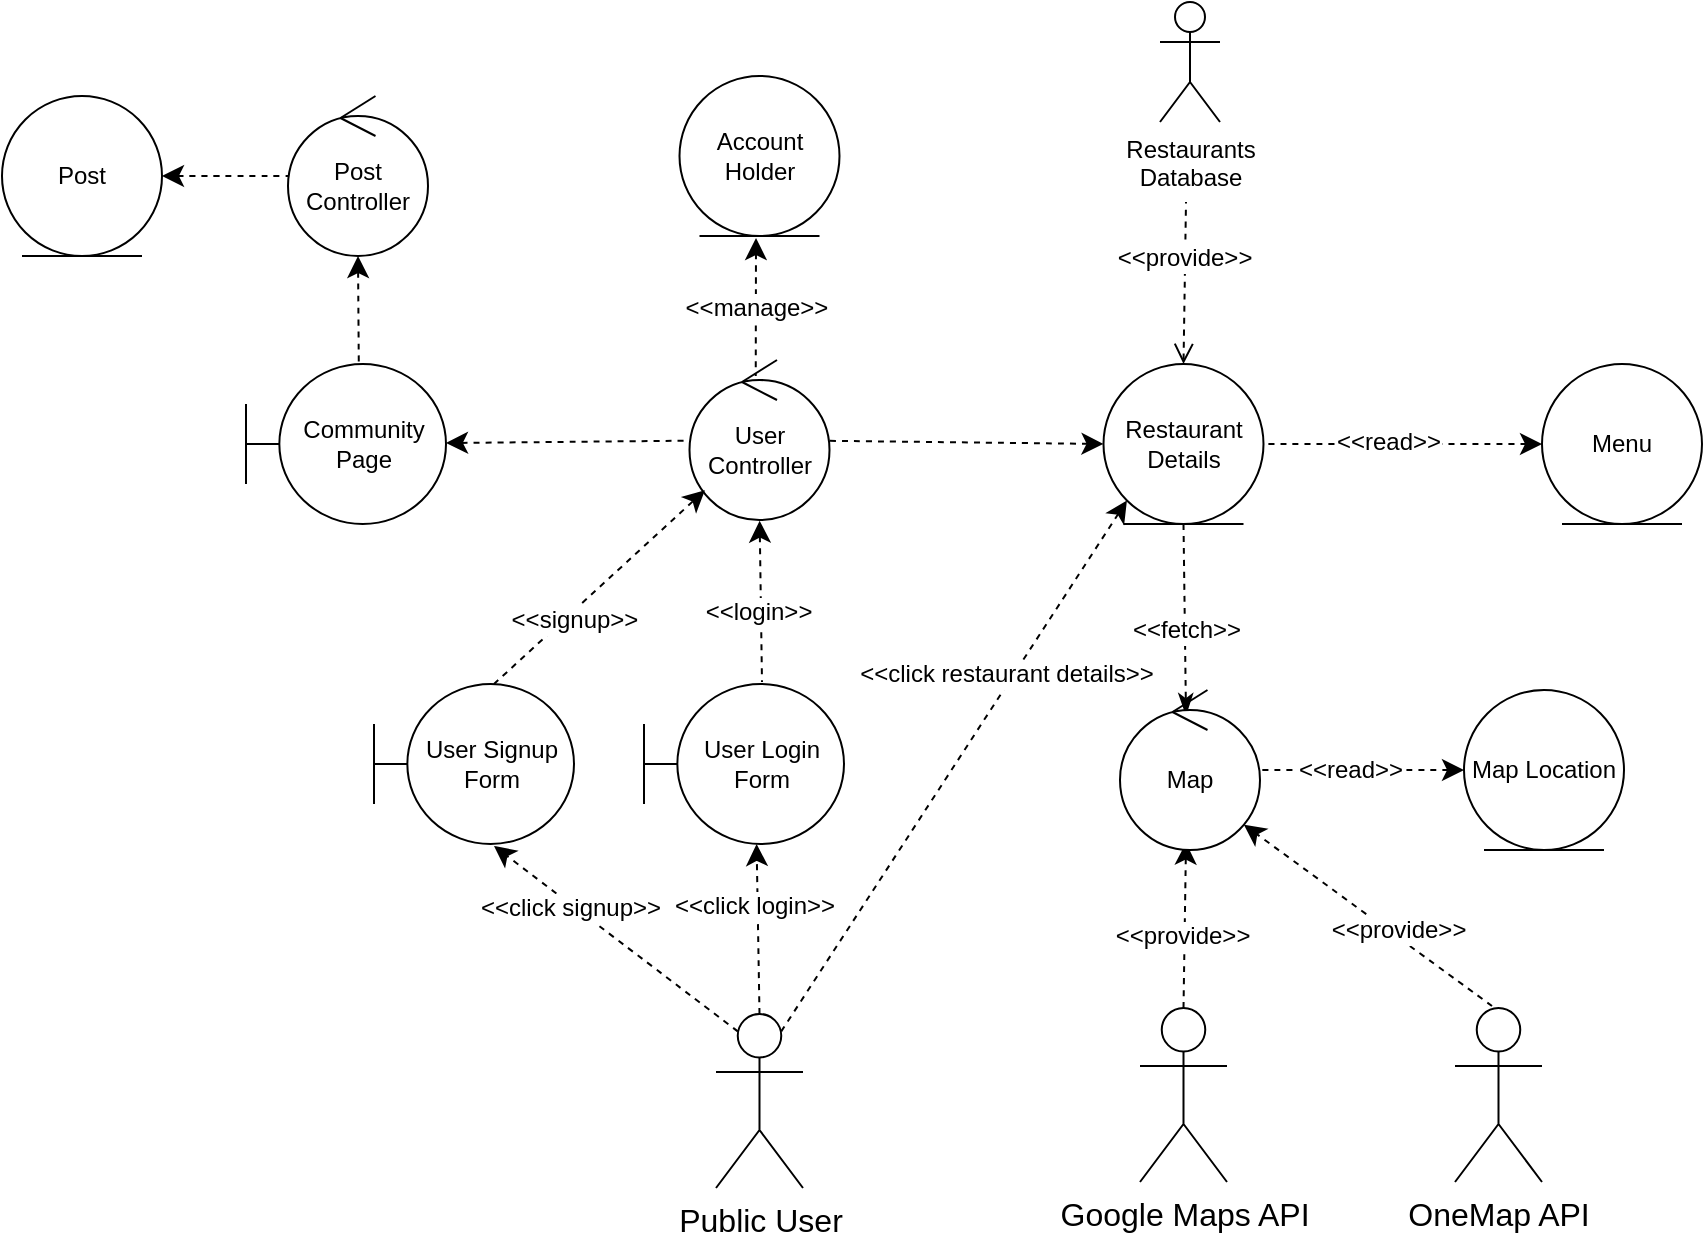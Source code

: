 <mxfile version="21.1.5" type="device">
  <diagram name="Page-1" id="qtzrwAMSK_wWStTGhh-I">
    <mxGraphModel dx="2123" dy="1023" grid="0" gridSize="10" guides="1" tooltips="1" connect="1" arrows="1" fold="1" page="0" pageScale="1" pageWidth="850" pageHeight="1100" math="0" shadow="0">
      <root>
        <mxCell id="0" />
        <mxCell id="1" parent="0" />
        <mxCell id="d5BKdqSc_xHFuyM7LWBF-1" value="Public User" style="shape=umlActor;verticalLabelPosition=bottom;verticalAlign=top;html=1;outlineConnect=0;fontSize=16;" parent="1" vertex="1">
          <mxGeometry x="-123" y="196" width="43.5" height="87" as="geometry" />
        </mxCell>
        <mxCell id="d5BKdqSc_xHFuyM7LWBF-2" value="User Login Form" style="shape=umlBoundary;whiteSpace=wrap;html=1;fontSize=12;" parent="1" vertex="1">
          <mxGeometry x="-159" y="31" width="100" height="80" as="geometry" />
        </mxCell>
        <mxCell id="d5BKdqSc_xHFuyM7LWBF-5" value="" style="edgeStyle=none;orthogonalLoop=1;jettySize=auto;html=1;rounded=0;fontSize=12;startSize=8;endSize=8;curved=1;dashed=1;entryX=0.563;entryY=1;entryDx=0;entryDy=0;entryPerimeter=0;exitX=0.5;exitY=0;exitDx=0;exitDy=0;exitPerimeter=0;" parent="1" source="d5BKdqSc_xHFuyM7LWBF-1" target="d5BKdqSc_xHFuyM7LWBF-2" edge="1">
          <mxGeometry width="120" relative="1" as="geometry">
            <mxPoint x="-103" y="187" as="sourcePoint" />
            <mxPoint x="-108" y="123" as="targetPoint" />
            <Array as="points" />
          </mxGeometry>
        </mxCell>
        <mxCell id="pHo9vIIPi7Yucx-JHA5a-15" value="&amp;lt;&amp;lt;click login&amp;gt;&amp;gt;" style="edgeLabel;html=1;align=center;verticalAlign=middle;resizable=0;points=[];fontSize=12;" parent="d5BKdqSc_xHFuyM7LWBF-5" vertex="1" connectable="0">
          <mxGeometry x="-0.346" y="3" relative="1" as="geometry">
            <mxPoint y="-26" as="offset" />
          </mxGeometry>
        </mxCell>
        <mxCell id="d5BKdqSc_xHFuyM7LWBF-10" style="edgeStyle=none;curved=1;rounded=0;orthogonalLoop=1;jettySize=auto;html=1;exitX=0.5;exitY=0;exitDx=0;exitDy=0;exitPerimeter=0;entryX=0.518;entryY=0.992;entryDx=0;entryDy=0;entryPerimeter=0;dashed=1;fontSize=12;startSize=8;endSize=8;" parent="1" source="d5BKdqSc_xHFuyM7LWBF-7" edge="1">
          <mxGeometry relative="1" as="geometry">
            <mxPoint x="112.01" y="110.36" as="targetPoint" />
          </mxGeometry>
        </mxCell>
        <mxCell id="pHo9vIIPi7Yucx-JHA5a-10" value="&amp;lt;&amp;lt;provide&amp;gt;&amp;gt;" style="edgeLabel;html=1;align=center;verticalAlign=middle;resizable=0;points=[];fontSize=12;" parent="d5BKdqSc_xHFuyM7LWBF-10" vertex="1" connectable="0">
          <mxGeometry x="-0.25" y="1" relative="1" as="geometry">
            <mxPoint y="-5" as="offset" />
          </mxGeometry>
        </mxCell>
        <mxCell id="d5BKdqSc_xHFuyM7LWBF-7" value="Google Maps API" style="shape=umlActor;verticalLabelPosition=bottom;verticalAlign=top;html=1;outlineConnect=0;fontSize=16;" parent="1" vertex="1">
          <mxGeometry x="89" y="193" width="43.5" height="87" as="geometry" />
        </mxCell>
        <mxCell id="d5BKdqSc_xHFuyM7LWBF-14" style="edgeStyle=none;curved=1;rounded=0;orthogonalLoop=1;jettySize=auto;html=1;exitX=0.5;exitY=1;exitDx=0;exitDy=0;entryX=0.518;entryY=0.195;entryDx=0;entryDy=0;entryPerimeter=0;dashed=1;fontSize=12;startSize=8;endSize=8;startArrow=none;startFill=0;endArrow=classicThin;endFill=1;" parent="1" source="d5BKdqSc_xHFuyM7LWBF-13" edge="1">
          <mxGeometry relative="1" as="geometry">
            <mxPoint x="112.01" y="46.6" as="targetPoint" />
          </mxGeometry>
        </mxCell>
        <mxCell id="pHo9vIIPi7Yucx-JHA5a-9" value="&amp;lt;&amp;lt;fetch&amp;gt;&amp;gt;" style="edgeLabel;html=1;align=center;verticalAlign=middle;resizable=0;points=[];fontSize=12;" parent="d5BKdqSc_xHFuyM7LWBF-14" vertex="1" connectable="0">
          <mxGeometry x="0.34" y="2" relative="1" as="geometry">
            <mxPoint x="-2" y="-11" as="offset" />
          </mxGeometry>
        </mxCell>
        <mxCell id="pHo9vIIPi7Yucx-JHA5a-3" style="edgeStyle=none;curved=1;rounded=0;orthogonalLoop=1;jettySize=auto;html=1;exitX=0;exitY=1;exitDx=0;exitDy=0;fontSize=12;startSize=8;endSize=8;endArrow=none;endFill=0;startArrow=classic;startFill=1;dashed=1;entryX=0.75;entryY=0.1;entryDx=0;entryDy=0;entryPerimeter=0;" parent="1" source="d5BKdqSc_xHFuyM7LWBF-13" target="d5BKdqSc_xHFuyM7LWBF-1" edge="1">
          <mxGeometry relative="1" as="geometry">
            <mxPoint x="-59" y="68" as="targetPoint" />
          </mxGeometry>
        </mxCell>
        <mxCell id="pHo9vIIPi7Yucx-JHA5a-16" value="&amp;lt;&amp;lt;click restaurant details&amp;gt;&amp;gt;" style="edgeLabel;html=1;align=center;verticalAlign=middle;resizable=0;points=[];fontSize=12;" parent="pHo9vIIPi7Yucx-JHA5a-3" vertex="1" connectable="0">
          <mxGeometry x="-0.332" y="-4" relative="1" as="geometry">
            <mxPoint as="offset" />
          </mxGeometry>
        </mxCell>
        <mxCell id="d5BKdqSc_xHFuyM7LWBF-13" value="Restaurant&lt;br&gt;Details" style="ellipse;shape=umlEntity;whiteSpace=wrap;html=1;fontSize=12;" parent="1" vertex="1">
          <mxGeometry x="70.75" y="-129" width="80" height="80" as="geometry" />
        </mxCell>
        <mxCell id="d5BKdqSc_xHFuyM7LWBF-17" value="User Controller" style="ellipse;shape=umlControl;whiteSpace=wrap;html=1;fontSize=12;" parent="1" vertex="1">
          <mxGeometry x="-136.25" y="-131" width="70" height="80" as="geometry" />
        </mxCell>
        <mxCell id="d5BKdqSc_xHFuyM7LWBF-18" style="edgeStyle=none;curved=1;rounded=0;orthogonalLoop=1;jettySize=auto;html=1;exitX=0.501;exitY=1.004;exitDx=0;exitDy=0;dashed=1;fontSize=12;startSize=8;endSize=8;startArrow=classic;startFill=1;endArrow=none;endFill=0;exitPerimeter=0;" parent="1" source="d5BKdqSc_xHFuyM7LWBF-17" edge="1">
          <mxGeometry relative="1" as="geometry">
            <mxPoint x="-101.87" y="-48.5" as="sourcePoint" />
            <mxPoint x="-100" y="30" as="targetPoint" />
          </mxGeometry>
        </mxCell>
        <mxCell id="pHo9vIIPi7Yucx-JHA5a-13" value="&amp;lt;&amp;lt;login&amp;gt;&amp;gt;" style="edgeLabel;html=1;align=center;verticalAlign=middle;resizable=0;points=[];fontSize=12;" parent="d5BKdqSc_xHFuyM7LWBF-18" vertex="1" connectable="0">
          <mxGeometry x="0.336" y="-2" relative="1" as="geometry">
            <mxPoint y="-9" as="offset" />
          </mxGeometry>
        </mxCell>
        <mxCell id="d5BKdqSc_xHFuyM7LWBF-20" style="edgeStyle=none;curved=1;rounded=0;orthogonalLoop=1;jettySize=auto;html=1;dashed=1;fontSize=12;startSize=8;endSize=8;startArrow=classic;startFill=1;endArrow=none;endFill=0;exitX=0;exitY=0.5;exitDx=0;exitDy=0;" parent="1" source="d5BKdqSc_xHFuyM7LWBF-13" target="d5BKdqSc_xHFuyM7LWBF-17" edge="1">
          <mxGeometry relative="1" as="geometry">
            <mxPoint x="69" y="-83" as="sourcePoint" />
            <mxPoint x="-59" y="-83" as="targetPoint" />
          </mxGeometry>
        </mxCell>
        <mxCell id="d5BKdqSc_xHFuyM7LWBF-21" value="Menu" style="ellipse;shape=umlEntity;whiteSpace=wrap;html=1;fontSize=12;" parent="1" vertex="1">
          <mxGeometry x="290" y="-129" width="80" height="80" as="geometry" />
        </mxCell>
        <mxCell id="d5BKdqSc_xHFuyM7LWBF-22" style="edgeStyle=none;curved=1;rounded=0;orthogonalLoop=1;jettySize=auto;html=1;dashed=1;fontSize=12;startSize=8;endSize=8;startArrow=classic;startFill=1;endArrow=none;endFill=0;entryX=1;entryY=0.5;entryDx=0;entryDy=0;exitX=0;exitY=0.5;exitDx=0;exitDy=0;" parent="1" source="d5BKdqSc_xHFuyM7LWBF-21" target="d5BKdqSc_xHFuyM7LWBF-13" edge="1">
          <mxGeometry relative="1" as="geometry">
            <mxPoint x="287" y="-83.62" as="sourcePoint" />
            <mxPoint x="159" y="-83.62" as="targetPoint" />
          </mxGeometry>
        </mxCell>
        <mxCell id="pHo9vIIPi7Yucx-JHA5a-22" value="&amp;lt;&amp;lt;read&amp;gt;&amp;gt;" style="edgeLabel;html=1;align=center;verticalAlign=middle;resizable=0;points=[];fontSize=12;" parent="d5BKdqSc_xHFuyM7LWBF-22" vertex="1" connectable="0">
          <mxGeometry x="0.108" y="-1" relative="1" as="geometry">
            <mxPoint as="offset" />
          </mxGeometry>
        </mxCell>
        <mxCell id="6giXcnXgvS34QESuNmI0-1" value="Account Holder" style="ellipse;shape=umlEntity;whiteSpace=wrap;html=1;fontSize=12;" parent="1" vertex="1">
          <mxGeometry x="-141.25" y="-273" width="80" height="80" as="geometry" />
        </mxCell>
        <mxCell id="6giXcnXgvS34QESuNmI0-3" style="edgeStyle=none;curved=1;rounded=0;orthogonalLoop=1;jettySize=auto;html=1;dashed=1;fontSize=12;startSize=8;endSize=8;startArrow=classic;startFill=1;endArrow=none;endFill=0;" parent="1" edge="1">
          <mxGeometry relative="1" as="geometry">
            <mxPoint x="-103" y="-192" as="sourcePoint" />
            <mxPoint x="-103.13" y="-123" as="targetPoint" />
          </mxGeometry>
        </mxCell>
        <mxCell id="pHo9vIIPi7Yucx-JHA5a-11" value="&amp;lt;&amp;lt;manage&amp;gt;&amp;gt;" style="edgeLabel;html=1;align=center;verticalAlign=middle;resizable=0;points=[];fontSize=12;" parent="6giXcnXgvS34QESuNmI0-3" vertex="1" connectable="0">
          <mxGeometry x="0.529" relative="1" as="geometry">
            <mxPoint y="-18" as="offset" />
          </mxGeometry>
        </mxCell>
        <mxCell id="6giXcnXgvS34QESuNmI0-4" value="Restaurants&lt;br style=&quot;border-color: var(--border-color);&quot;&gt;&lt;span style=&quot;&quot;&gt;Database&lt;/span&gt;" style="shape=umlActor;verticalLabelPosition=bottom;verticalAlign=top;html=1;outlineConnect=0;fontSize=12;" parent="1" vertex="1">
          <mxGeometry x="99" y="-310" width="30" height="60" as="geometry" />
        </mxCell>
        <mxCell id="6giXcnXgvS34QESuNmI0-6" style="edgeStyle=none;curved=1;rounded=0;orthogonalLoop=1;jettySize=auto;html=1;exitX=0.5;exitY=0;exitDx=0;exitDy=0;dashed=1;fontSize=12;startSize=8;endSize=8;startArrow=open;startFill=0;endArrow=none;endFill=0;" parent="1" source="d5BKdqSc_xHFuyM7LWBF-13" edge="1">
          <mxGeometry relative="1" as="geometry">
            <mxPoint x="112.44" y="-127.36" as="sourcePoint" />
            <mxPoint x="112" y="-210" as="targetPoint" />
          </mxGeometry>
        </mxCell>
        <mxCell id="pHo9vIIPi7Yucx-JHA5a-21" value="&amp;lt;&amp;lt;provide&amp;gt;&amp;gt;" style="edgeLabel;html=1;align=center;verticalAlign=middle;resizable=0;points=[];fontSize=12;" parent="6giXcnXgvS34QESuNmI0-6" vertex="1" connectable="0">
          <mxGeometry x="0.326" y="1" relative="1" as="geometry">
            <mxPoint as="offset" />
          </mxGeometry>
        </mxCell>
        <mxCell id="6giXcnXgvS34QESuNmI0-8" value="Map" style="ellipse;shape=umlControl;whiteSpace=wrap;html=1;fontSize=12;" parent="1" vertex="1">
          <mxGeometry x="79" y="34" width="70" height="80" as="geometry" />
        </mxCell>
        <mxCell id="pHo9vIIPi7Yucx-JHA5a-4" value="User Signup Form" style="shape=umlBoundary;whiteSpace=wrap;html=1;fontSize=12;" parent="1" vertex="1">
          <mxGeometry x="-294" y="31" width="100" height="80" as="geometry" />
        </mxCell>
        <mxCell id="pHo9vIIPi7Yucx-JHA5a-6" value="" style="edgeStyle=none;orthogonalLoop=1;jettySize=auto;html=1;rounded=0;fontSize=12;startSize=8;endSize=8;curved=1;dashed=1;exitX=0.25;exitY=0.1;exitDx=0;exitDy=0;exitPerimeter=0;" parent="1" source="d5BKdqSc_xHFuyM7LWBF-1" edge="1">
          <mxGeometry width="120" relative="1" as="geometry">
            <mxPoint x="-123" y="223" as="sourcePoint" />
            <mxPoint x="-234" y="112" as="targetPoint" />
            <Array as="points" />
          </mxGeometry>
        </mxCell>
        <mxCell id="pHo9vIIPi7Yucx-JHA5a-14" value="&amp;lt;&amp;lt;click signup&amp;gt;&amp;gt;" style="edgeLabel;html=1;align=center;verticalAlign=middle;resizable=0;points=[];fontSize=12;" parent="pHo9vIIPi7Yucx-JHA5a-6" vertex="1" connectable="0">
          <mxGeometry x="0.38" y="2" relative="1" as="geometry">
            <mxPoint x="1" as="offset" />
          </mxGeometry>
        </mxCell>
        <mxCell id="pHo9vIIPi7Yucx-JHA5a-7" value="" style="edgeStyle=none;orthogonalLoop=1;jettySize=auto;html=1;rounded=0;fontSize=12;startSize=8;endSize=8;curved=1;dashed=1;exitX=0.6;exitY=0;exitDx=0;exitDy=0;exitPerimeter=0;" parent="1" source="pHo9vIIPi7Yucx-JHA5a-4" target="d5BKdqSc_xHFuyM7LWBF-17" edge="1">
          <mxGeometry width="120" relative="1" as="geometry">
            <mxPoint x="-233" y="31" as="sourcePoint" />
            <mxPoint x="-355" y="-62" as="targetPoint" />
            <Array as="points" />
          </mxGeometry>
        </mxCell>
        <mxCell id="pHo9vIIPi7Yucx-JHA5a-12" value="&amp;lt;&amp;lt;signup&amp;gt;&amp;gt;" style="edgeLabel;html=1;align=center;verticalAlign=middle;resizable=0;points=[];fontSize=12;" parent="pHo9vIIPi7Yucx-JHA5a-7" vertex="1" connectable="0">
          <mxGeometry x="-0.286" y="-3" relative="1" as="geometry">
            <mxPoint as="offset" />
          </mxGeometry>
        </mxCell>
        <mxCell id="pHo9vIIPi7Yucx-JHA5a-19" style="edgeStyle=none;curved=1;rounded=0;orthogonalLoop=1;jettySize=auto;html=1;exitX=0;exitY=0.5;exitDx=0;exitDy=0;dashed=1;fontSize=12;startArrow=classic;startFill=1;endArrow=none;endFill=0;startSize=8;endSize=8;" parent="1" source="pHo9vIIPi7Yucx-JHA5a-17" target="6giXcnXgvS34QESuNmI0-8" edge="1">
          <mxGeometry relative="1" as="geometry" />
        </mxCell>
        <mxCell id="pHo9vIIPi7Yucx-JHA5a-20" value="&amp;lt;&amp;lt;read&amp;gt;&amp;gt;" style="edgeLabel;html=1;align=center;verticalAlign=middle;resizable=0;points=[];fontSize=12;" parent="pHo9vIIPi7Yucx-JHA5a-19" vertex="1" connectable="0">
          <mxGeometry x="0.259" relative="1" as="geometry">
            <mxPoint x="7" as="offset" />
          </mxGeometry>
        </mxCell>
        <mxCell id="pHo9vIIPi7Yucx-JHA5a-17" value="Map Location" style="ellipse;shape=umlEntity;whiteSpace=wrap;html=1;fontSize=12;" parent="1" vertex="1">
          <mxGeometry x="251" y="34" width="80" height="80" as="geometry" />
        </mxCell>
        <mxCell id="pHo9vIIPi7Yucx-JHA5a-25" style="edgeStyle=none;curved=1;rounded=0;orthogonalLoop=1;jettySize=auto;html=1;dashed=1;fontSize=12;startArrow=classic;startFill=1;endArrow=none;endFill=0;startSize=8;endSize=8;" parent="1" source="pHo9vIIPi7Yucx-JHA5a-23" target="d5BKdqSc_xHFuyM7LWBF-17" edge="1">
          <mxGeometry relative="1" as="geometry" />
        </mxCell>
        <mxCell id="pHo9vIIPi7Yucx-JHA5a-23" value="Community Page" style="shape=umlBoundary;whiteSpace=wrap;html=1;fontSize=12;" parent="1" vertex="1">
          <mxGeometry x="-358" y="-129" width="100" height="80" as="geometry" />
        </mxCell>
        <mxCell id="pHo9vIIPi7Yucx-JHA5a-27" style="edgeStyle=none;curved=1;rounded=0;orthogonalLoop=1;jettySize=auto;html=1;entryX=0.564;entryY=0.007;entryDx=0;entryDy=0;entryPerimeter=0;dashed=1;fontSize=12;startArrow=classic;startFill=1;endArrow=none;endFill=0;startSize=8;endSize=8;" parent="1" source="pHo9vIIPi7Yucx-JHA5a-26" target="pHo9vIIPi7Yucx-JHA5a-23" edge="1">
          <mxGeometry relative="1" as="geometry" />
        </mxCell>
        <mxCell id="pHo9vIIPi7Yucx-JHA5a-26" value="Post Controller" style="ellipse;shape=umlControl;whiteSpace=wrap;html=1;fontSize=12;" parent="1" vertex="1">
          <mxGeometry x="-337" y="-263" width="70" height="80" as="geometry" />
        </mxCell>
        <mxCell id="pHo9vIIPi7Yucx-JHA5a-30" style="edgeStyle=none;curved=1;rounded=0;orthogonalLoop=1;jettySize=auto;html=1;dashed=1;fontSize=12;startArrow=classic;startFill=1;endArrow=none;endFill=0;startSize=8;endSize=8;" parent="1" source="pHo9vIIPi7Yucx-JHA5a-28" target="pHo9vIIPi7Yucx-JHA5a-26" edge="1">
          <mxGeometry relative="1" as="geometry" />
        </mxCell>
        <mxCell id="pHo9vIIPi7Yucx-JHA5a-28" value="Post" style="ellipse;shape=umlEntity;whiteSpace=wrap;html=1;fontSize=12;" parent="1" vertex="1">
          <mxGeometry x="-480" y="-263" width="80" height="80" as="geometry" />
        </mxCell>
        <mxCell id="VaxxEHtlPXTGuCvZ9D0G-1" value="OneMap API" style="shape=umlActor;verticalLabelPosition=bottom;verticalAlign=top;html=1;outlineConnect=0;fontSize=16;" vertex="1" parent="1">
          <mxGeometry x="246.5" y="193" width="43.5" height="87" as="geometry" />
        </mxCell>
        <mxCell id="VaxxEHtlPXTGuCvZ9D0G-2" style="edgeStyle=none;curved=1;rounded=0;orthogonalLoop=1;jettySize=auto;html=1;dashed=1;fontSize=12;startSize=8;endSize=8;entryX=0.884;entryY=0.841;entryDx=0;entryDy=0;entryPerimeter=0;" edge="1" parent="1" target="6giXcnXgvS34QESuNmI0-8">
          <mxGeometry relative="1" as="geometry">
            <mxPoint x="131" y="101" as="targetPoint" />
            <mxPoint x="265" y="192" as="sourcePoint" />
          </mxGeometry>
        </mxCell>
        <mxCell id="VaxxEHtlPXTGuCvZ9D0G-3" value="&amp;lt;&amp;lt;provide&amp;gt;&amp;gt;" style="edgeLabel;html=1;align=center;verticalAlign=middle;resizable=0;points=[];fontSize=12;" vertex="1" connectable="0" parent="VaxxEHtlPXTGuCvZ9D0G-2">
          <mxGeometry x="-0.25" y="1" relative="1" as="geometry">
            <mxPoint y="-5" as="offset" />
          </mxGeometry>
        </mxCell>
      </root>
    </mxGraphModel>
  </diagram>
</mxfile>

